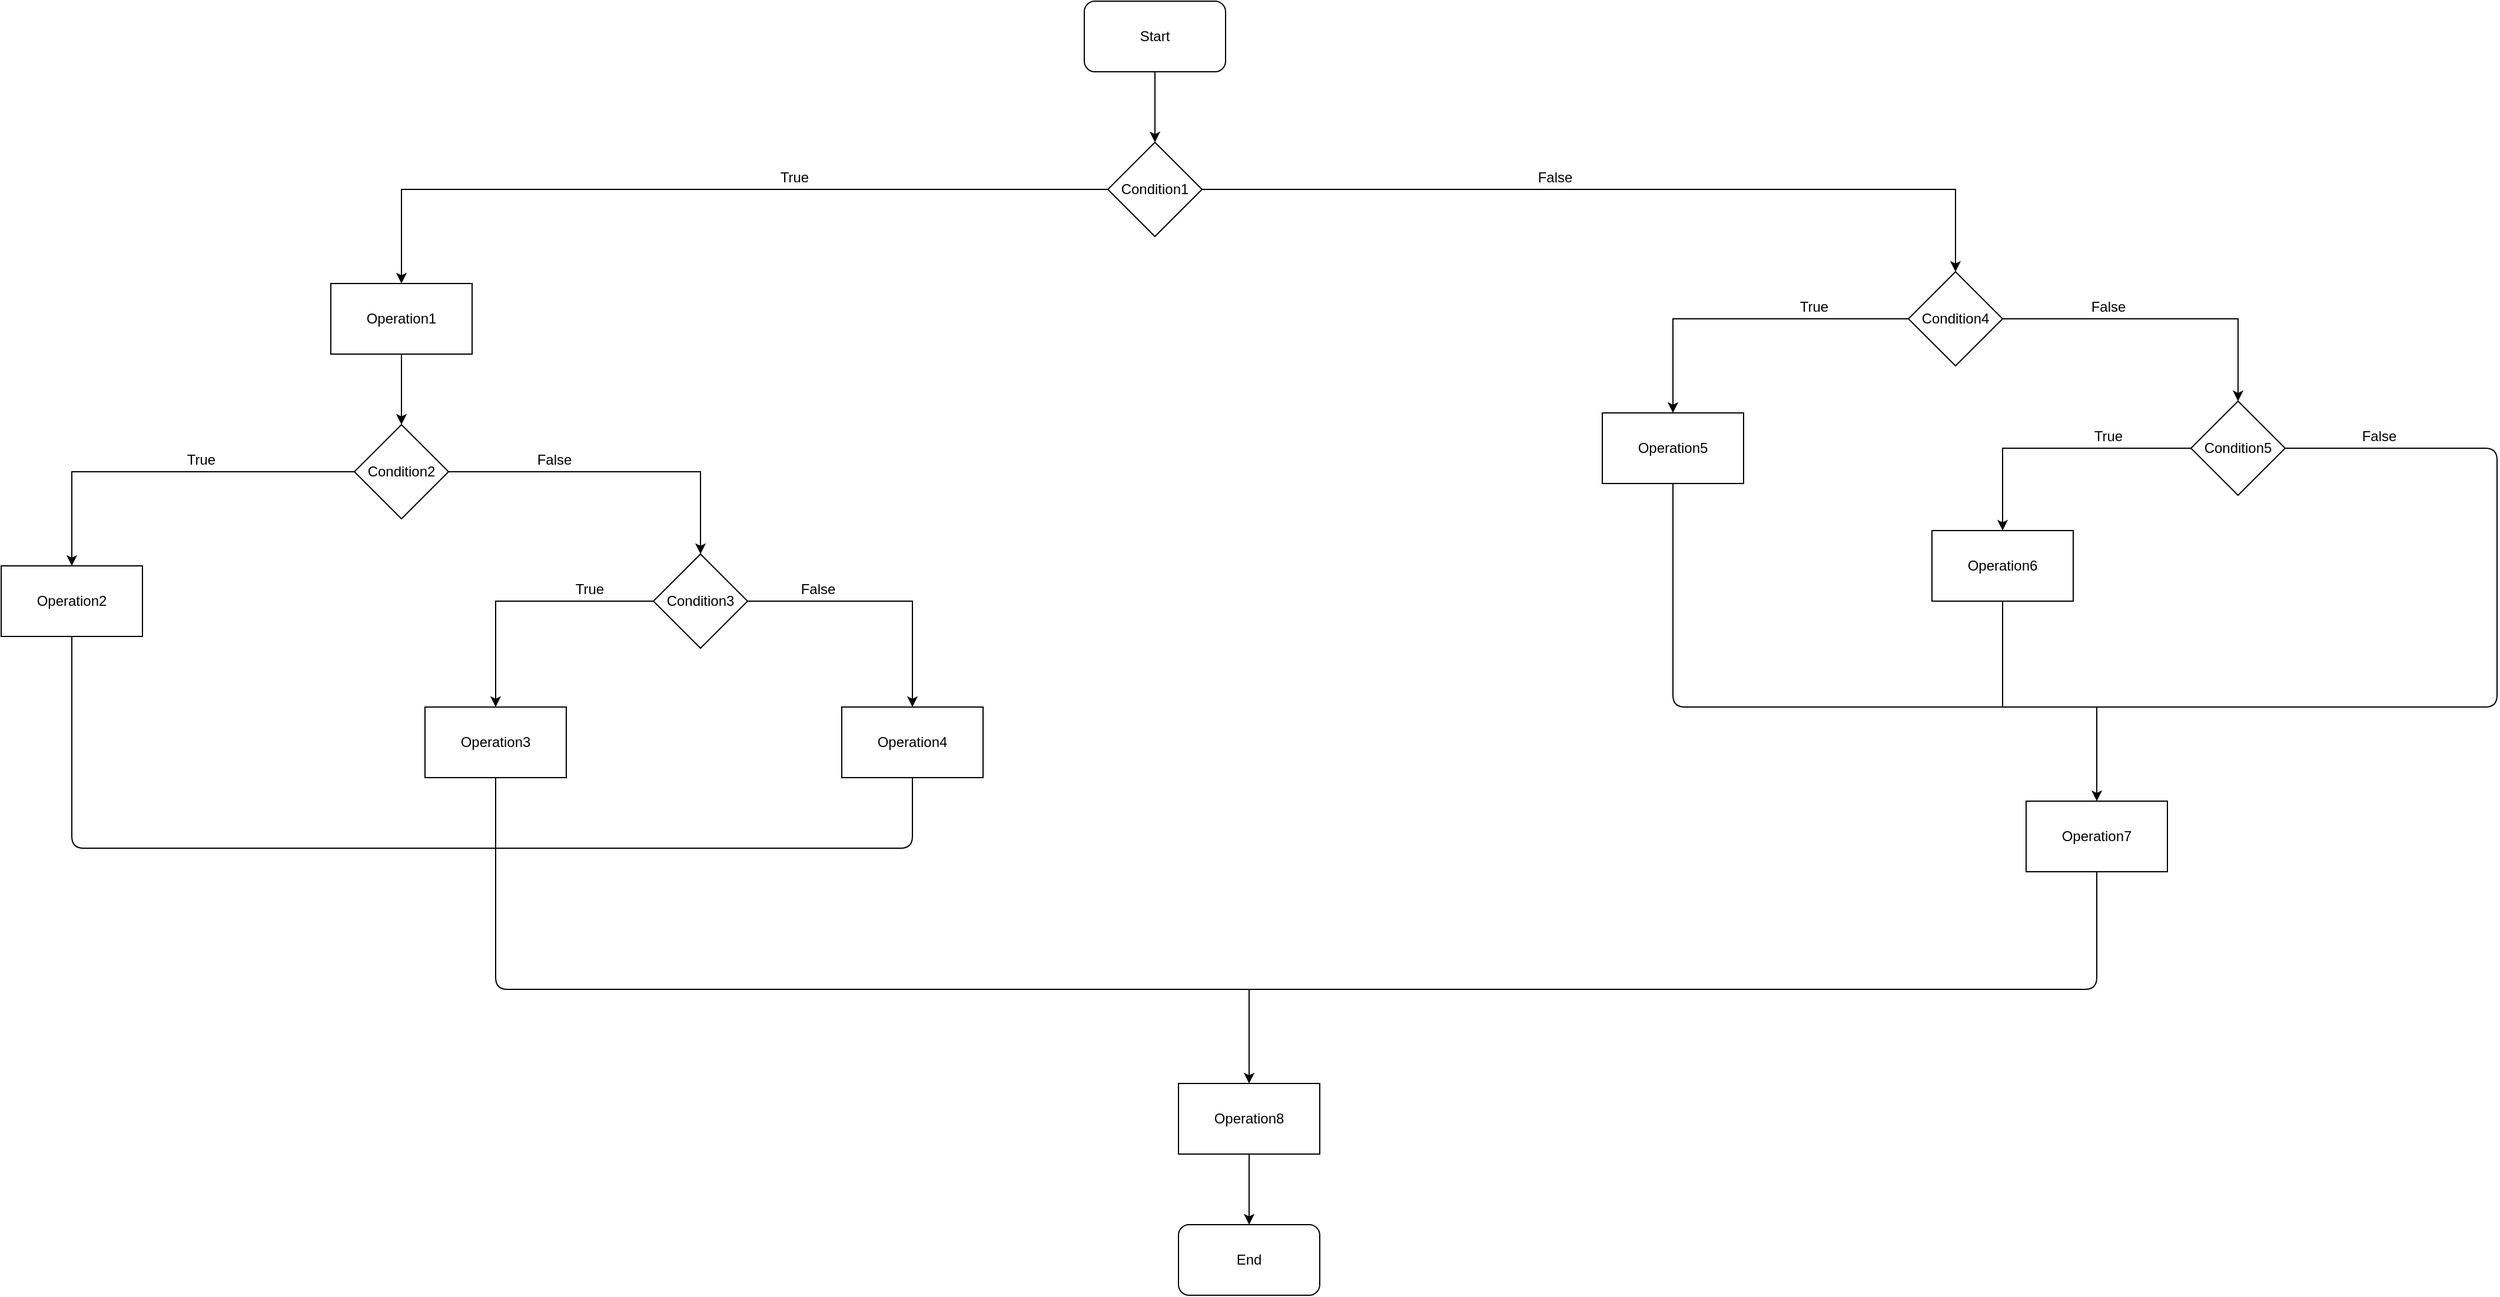 <mxfile>
    <diagram id="Ulg4EJe6vZt3iasaNdWD" name="Page-1">
        <mxGraphModel dx="1712" dy="593" grid="1" gridSize="10" guides="1" tooltips="1" connect="1" arrows="1" fold="1" page="1" pageScale="1" pageWidth="827" pageHeight="1169" math="0" shadow="0">
            <root>
                <mxCell id="0"/>
                <mxCell id="1" parent="0"/>
                <mxCell id="4" style="edgeStyle=orthogonalEdgeStyle;rounded=0;orthogonalLoop=1;jettySize=auto;html=1;" edge="1" parent="1" source="2" target="3">
                    <mxGeometry relative="1" as="geometry"/>
                </mxCell>
                <mxCell id="2" value="Start" style="rounded=1;whiteSpace=wrap;html=1;" vertex="1" parent="1">
                    <mxGeometry x="660" y="40" width="120" height="60" as="geometry"/>
                </mxCell>
                <mxCell id="6" style="edgeStyle=orthogonalEdgeStyle;rounded=0;orthogonalLoop=1;jettySize=auto;html=1;entryX=0.5;entryY=0;entryDx=0;entryDy=0;" edge="1" parent="1" source="3" target="5">
                    <mxGeometry relative="1" as="geometry"/>
                </mxCell>
                <mxCell id="18" style="edgeStyle=orthogonalEdgeStyle;rounded=0;orthogonalLoop=1;jettySize=auto;html=1;" edge="1" parent="1" source="3" target="17">
                    <mxGeometry relative="1" as="geometry"/>
                </mxCell>
                <mxCell id="3" value="Condition1" style="rhombus;whiteSpace=wrap;html=1;" vertex="1" parent="1">
                    <mxGeometry x="680" y="160" width="80" height="80" as="geometry"/>
                </mxCell>
                <mxCell id="8" style="edgeStyle=orthogonalEdgeStyle;rounded=0;orthogonalLoop=1;jettySize=auto;html=1;" edge="1" parent="1" source="5" target="7">
                    <mxGeometry relative="1" as="geometry"/>
                </mxCell>
                <mxCell id="5" value="Operation1" style="rounded=0;whiteSpace=wrap;html=1;" vertex="1" parent="1">
                    <mxGeometry x="20" y="280" width="120" height="60" as="geometry"/>
                </mxCell>
                <mxCell id="10" style="edgeStyle=orthogonalEdgeStyle;rounded=0;orthogonalLoop=1;jettySize=auto;html=1;" edge="1" parent="1" source="7" target="9">
                    <mxGeometry relative="1" as="geometry"/>
                </mxCell>
                <mxCell id="12" style="edgeStyle=orthogonalEdgeStyle;rounded=0;orthogonalLoop=1;jettySize=auto;html=1;" edge="1" parent="1" source="7" target="11">
                    <mxGeometry relative="1" as="geometry"/>
                </mxCell>
                <mxCell id="7" value="Condition2" style="rhombus;whiteSpace=wrap;html=1;" vertex="1" parent="1">
                    <mxGeometry x="40" y="400" width="80" height="80" as="geometry"/>
                </mxCell>
                <mxCell id="9" value="Operation2" style="rounded=0;whiteSpace=wrap;html=1;" vertex="1" parent="1">
                    <mxGeometry x="-260" y="520" width="120" height="60" as="geometry"/>
                </mxCell>
                <mxCell id="15" style="edgeStyle=orthogonalEdgeStyle;rounded=0;orthogonalLoop=1;jettySize=auto;html=1;" edge="1" parent="1" source="11" target="13">
                    <mxGeometry relative="1" as="geometry"/>
                </mxCell>
                <mxCell id="16" style="edgeStyle=orthogonalEdgeStyle;rounded=0;orthogonalLoop=1;jettySize=auto;html=1;" edge="1" parent="1" source="11" target="14">
                    <mxGeometry relative="1" as="geometry"/>
                </mxCell>
                <mxCell id="11" value="Condition3" style="rhombus;whiteSpace=wrap;html=1;" vertex="1" parent="1">
                    <mxGeometry x="294" y="510" width="80" height="80" as="geometry"/>
                </mxCell>
                <mxCell id="13" value="Operation3" style="rounded=0;whiteSpace=wrap;html=1;" vertex="1" parent="1">
                    <mxGeometry x="100" y="640" width="120" height="60" as="geometry"/>
                </mxCell>
                <mxCell id="14" value="Operation4" style="rounded=0;whiteSpace=wrap;html=1;" vertex="1" parent="1">
                    <mxGeometry x="454" y="640" width="120" height="60" as="geometry"/>
                </mxCell>
                <mxCell id="20" style="edgeStyle=orthogonalEdgeStyle;rounded=0;orthogonalLoop=1;jettySize=auto;html=1;" edge="1" parent="1" source="17" target="19">
                    <mxGeometry relative="1" as="geometry"/>
                </mxCell>
                <mxCell id="22" style="edgeStyle=orthogonalEdgeStyle;rounded=0;orthogonalLoop=1;jettySize=auto;html=1;" edge="1" parent="1" source="17" target="21">
                    <mxGeometry relative="1" as="geometry"/>
                </mxCell>
                <mxCell id="17" value="Condition4" style="rhombus;whiteSpace=wrap;html=1;" vertex="1" parent="1">
                    <mxGeometry x="1360" y="270" width="80" height="80" as="geometry"/>
                </mxCell>
                <mxCell id="19" value="Operation5" style="rounded=0;whiteSpace=wrap;html=1;" vertex="1" parent="1">
                    <mxGeometry x="1100" y="390" width="120" height="60" as="geometry"/>
                </mxCell>
                <mxCell id="26" style="edgeStyle=orthogonalEdgeStyle;rounded=0;orthogonalLoop=1;jettySize=auto;html=1;" edge="1" parent="1" source="21" target="25">
                    <mxGeometry relative="1" as="geometry"/>
                </mxCell>
                <mxCell id="21" value="Condition5" style="rhombus;whiteSpace=wrap;html=1;" vertex="1" parent="1">
                    <mxGeometry x="1600" y="380" width="80" height="80" as="geometry"/>
                </mxCell>
                <mxCell id="25" value="Operation6" style="rounded=0;whiteSpace=wrap;html=1;" vertex="1" parent="1">
                    <mxGeometry x="1380" y="490" width="120" height="60" as="geometry"/>
                </mxCell>
                <mxCell id="27" value="" style="endArrow=none;html=1;entryX=1;entryY=0.5;entryDx=0;entryDy=0;exitX=0.5;exitY=1;exitDx=0;exitDy=0;" edge="1" parent="1" source="19" target="21">
                    <mxGeometry width="50" height="50" relative="1" as="geometry">
                        <mxPoint x="1530" y="630" as="sourcePoint"/>
                        <mxPoint x="1580" y="580" as="targetPoint"/>
                        <Array as="points">
                            <mxPoint x="1160" y="640"/>
                            <mxPoint x="1860" y="640"/>
                            <mxPoint x="1860" y="420"/>
                        </Array>
                    </mxGeometry>
                </mxCell>
                <mxCell id="29" value="" style="endArrow=none;html=1;entryX=0.5;entryY=1;entryDx=0;entryDy=0;" edge="1" parent="1" target="25">
                    <mxGeometry width="50" height="50" relative="1" as="geometry">
                        <mxPoint x="1440" y="640" as="sourcePoint"/>
                        <mxPoint x="1580" y="580" as="targetPoint"/>
                    </mxGeometry>
                </mxCell>
                <mxCell id="30" value="" style="endArrow=classic;html=1;entryX=0.5;entryY=0;entryDx=0;entryDy=0;" edge="1" parent="1" target="31">
                    <mxGeometry width="50" height="50" relative="1" as="geometry">
                        <mxPoint x="1520" y="640" as="sourcePoint"/>
                        <mxPoint x="1560" y="750" as="targetPoint"/>
                    </mxGeometry>
                </mxCell>
                <mxCell id="31" value="Operation7" style="rounded=0;whiteSpace=wrap;html=1;" vertex="1" parent="1">
                    <mxGeometry x="1460" y="720" width="120" height="60" as="geometry"/>
                </mxCell>
                <mxCell id="32" value="" style="endArrow=none;html=1;entryX=0.5;entryY=1;entryDx=0;entryDy=0;exitX=0.5;exitY=1;exitDx=0;exitDy=0;" edge="1" parent="1" source="14" target="9">
                    <mxGeometry width="50" height="50" relative="1" as="geometry">
                        <mxPoint x="280" y="860" as="sourcePoint"/>
                        <mxPoint x="330" y="810" as="targetPoint"/>
                        <Array as="points">
                            <mxPoint x="514" y="760"/>
                            <mxPoint x="-200" y="760"/>
                        </Array>
                    </mxGeometry>
                </mxCell>
                <mxCell id="33" value="" style="endArrow=none;html=1;entryX=0.5;entryY=1;entryDx=0;entryDy=0;" edge="1" parent="1" target="13">
                    <mxGeometry width="50" height="50" relative="1" as="geometry">
                        <mxPoint x="160" y="760" as="sourcePoint"/>
                        <mxPoint x="330" y="810" as="targetPoint"/>
                    </mxGeometry>
                </mxCell>
                <mxCell id="34" value="" style="endArrow=none;html=1;entryX=0.5;entryY=1;entryDx=0;entryDy=0;" edge="1" parent="1" target="31">
                    <mxGeometry width="50" height="50" relative="1" as="geometry">
                        <mxPoint x="160" y="760" as="sourcePoint"/>
                        <mxPoint x="660" y="480" as="targetPoint"/>
                        <Array as="points">
                            <mxPoint x="160" y="880"/>
                            <mxPoint x="1520" y="880"/>
                        </Array>
                    </mxGeometry>
                </mxCell>
                <mxCell id="38" style="edgeStyle=orthogonalEdgeStyle;rounded=0;orthogonalLoop=1;jettySize=auto;html=1;" edge="1" parent="1" source="35" target="37">
                    <mxGeometry relative="1" as="geometry"/>
                </mxCell>
                <mxCell id="35" value="Operation8" style="rounded=0;whiteSpace=wrap;html=1;" vertex="1" parent="1">
                    <mxGeometry x="740" y="960" width="120" height="60" as="geometry"/>
                </mxCell>
                <mxCell id="36" value="" style="endArrow=classic;html=1;" edge="1" parent="1" target="35">
                    <mxGeometry width="50" height="50" relative="1" as="geometry">
                        <mxPoint x="800" y="880" as="sourcePoint"/>
                        <mxPoint x="1110" y="740" as="targetPoint"/>
                    </mxGeometry>
                </mxCell>
                <mxCell id="37" value="End" style="rounded=1;whiteSpace=wrap;html=1;" vertex="1" parent="1">
                    <mxGeometry x="740" y="1080" width="120" height="60" as="geometry"/>
                </mxCell>
                <mxCell id="39" value="True" style="text;html=1;strokeColor=none;fillColor=none;align=center;verticalAlign=middle;whiteSpace=wrap;rounded=0;" vertex="1" parent="1">
                    <mxGeometry x="220" y="530" width="40" height="20" as="geometry"/>
                </mxCell>
                <mxCell id="40" value="True" style="text;html=1;strokeColor=none;fillColor=none;align=center;verticalAlign=middle;whiteSpace=wrap;rounded=0;" vertex="1" parent="1">
                    <mxGeometry x="-110" y="420" width="40" height="20" as="geometry"/>
                </mxCell>
                <mxCell id="41" value="True" style="text;html=1;strokeColor=none;fillColor=none;align=center;verticalAlign=middle;whiteSpace=wrap;rounded=0;" vertex="1" parent="1">
                    <mxGeometry x="1510" y="400" width="40" height="20" as="geometry"/>
                </mxCell>
                <mxCell id="42" value="True" style="text;html=1;strokeColor=none;fillColor=none;align=center;verticalAlign=middle;whiteSpace=wrap;rounded=0;" vertex="1" parent="1">
                    <mxGeometry x="1260" y="290" width="40" height="20" as="geometry"/>
                </mxCell>
                <mxCell id="43" value="True" style="text;html=1;strokeColor=none;fillColor=none;align=center;verticalAlign=middle;whiteSpace=wrap;rounded=0;" vertex="1" parent="1">
                    <mxGeometry x="394" y="180" width="40" height="20" as="geometry"/>
                </mxCell>
                <mxCell id="50" value="False" style="text;html=1;strokeColor=none;fillColor=none;align=center;verticalAlign=middle;whiteSpace=wrap;rounded=0;" vertex="1" parent="1">
                    <mxGeometry x="414" y="530" width="40" height="20" as="geometry"/>
                </mxCell>
                <mxCell id="51" value="False" style="text;html=1;strokeColor=none;fillColor=none;align=center;verticalAlign=middle;whiteSpace=wrap;rounded=0;" vertex="1" parent="1">
                    <mxGeometry x="190" y="420" width="40" height="20" as="geometry"/>
                </mxCell>
                <mxCell id="52" value="False" style="text;html=1;strokeColor=none;fillColor=none;align=center;verticalAlign=middle;whiteSpace=wrap;rounded=0;" vertex="1" parent="1">
                    <mxGeometry x="1040" y="180" width="40" height="20" as="geometry"/>
                </mxCell>
                <mxCell id="53" value="False" style="text;html=1;strokeColor=none;fillColor=none;align=center;verticalAlign=middle;whiteSpace=wrap;rounded=0;" vertex="1" parent="1">
                    <mxGeometry x="1740" y="400" width="40" height="20" as="geometry"/>
                </mxCell>
                <mxCell id="54" value="False" style="text;html=1;strokeColor=none;fillColor=none;align=center;verticalAlign=middle;whiteSpace=wrap;rounded=0;" vertex="1" parent="1">
                    <mxGeometry x="1510" y="290" width="40" height="20" as="geometry"/>
                </mxCell>
            </root>
        </mxGraphModel>
    </diagram>
</mxfile>